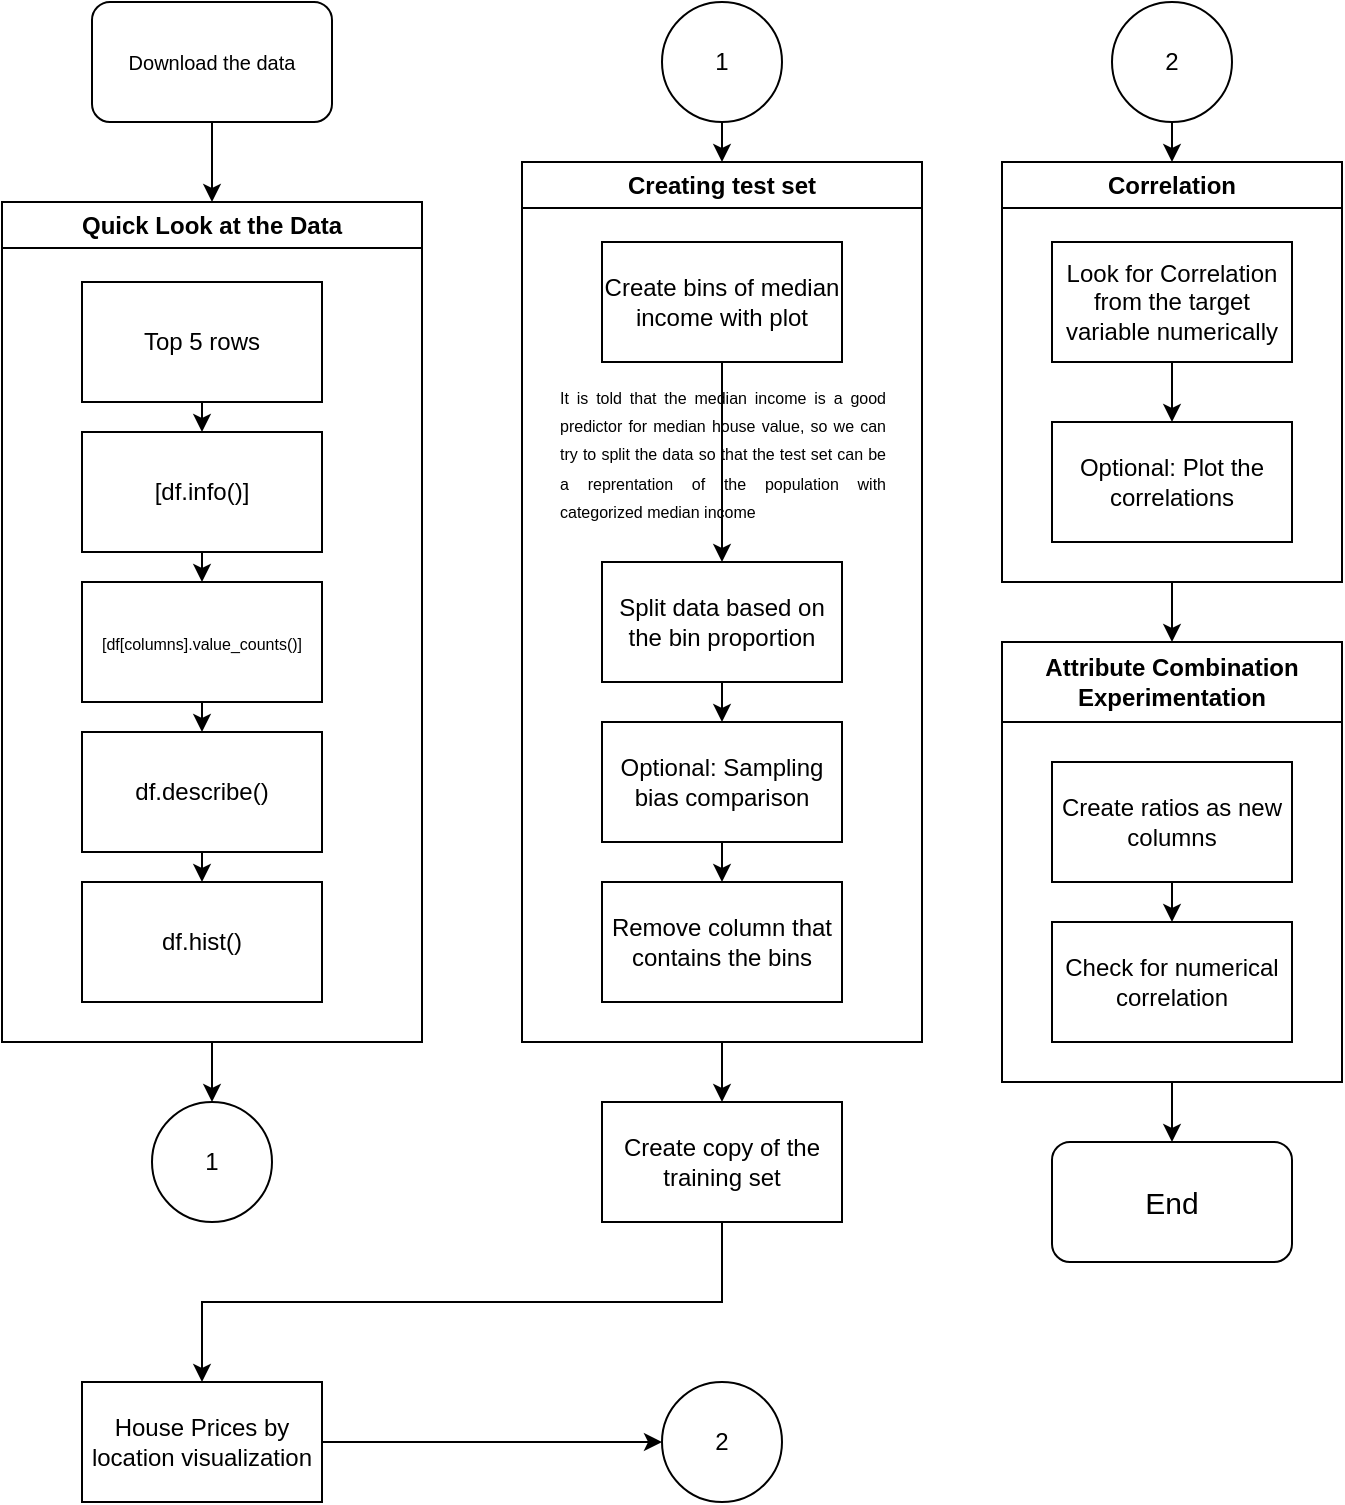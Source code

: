 <mxfile version="20.7.4" type="device" pages="2"><diagram id="AVsH1aiTlWGbBCq-Kt-U" name="Data Exploration"><mxGraphModel dx="1687" dy="1024" grid="1" gridSize="10" guides="1" tooltips="1" connect="1" arrows="1" fold="1" page="1" pageScale="1" pageWidth="1100" pageHeight="850" math="0" shadow="0"><root><mxCell id="0"/><mxCell id="1" parent="0"/><mxCell id="NeyFc42QmN-6XWj-eBrW-15" style="edgeStyle=orthogonalEdgeStyle;rounded=0;orthogonalLoop=1;jettySize=auto;html=1;exitX=0.5;exitY=1;exitDx=0;exitDy=0;fontSize=12;" parent="1" source="NeyFc42QmN-6XWj-eBrW-1" target="NeyFc42QmN-6XWj-eBrW-2" edge="1"><mxGeometry relative="1" as="geometry"/></mxCell><mxCell id="NeyFc42QmN-6XWj-eBrW-1" value="&lt;font style=&quot;font-size: 10px;&quot;&gt;Download the data&lt;/font&gt;" style="rounded=1;whiteSpace=wrap;html=1;" parent="1" vertex="1"><mxGeometry x="115" y="30" width="120" height="60" as="geometry"/></mxCell><mxCell id="NeyFc42QmN-6XWj-eBrW-25" style="edgeStyle=orthogonalEdgeStyle;rounded=0;orthogonalLoop=1;jettySize=auto;html=1;exitX=0.5;exitY=1;exitDx=0;exitDy=0;entryX=0.5;entryY=0;entryDx=0;entryDy=0;fontSize=12;" parent="1" source="NeyFc42QmN-6XWj-eBrW-2" target="NeyFc42QmN-6XWj-eBrW-24" edge="1"><mxGeometry relative="1" as="geometry"/></mxCell><mxCell id="NeyFc42QmN-6XWj-eBrW-2" value="Quick Look at the Data" style="swimlane;whiteSpace=wrap;html=1;" parent="1" vertex="1"><mxGeometry x="70" y="130" width="210" height="420" as="geometry"/></mxCell><mxCell id="NeyFc42QmN-6XWj-eBrW-30" style="edgeStyle=orthogonalEdgeStyle;rounded=0;orthogonalLoop=1;jettySize=auto;html=1;exitX=0.5;exitY=1;exitDx=0;exitDy=0;entryX=0.5;entryY=0;entryDx=0;entryDy=0;fontSize=12;" parent="NeyFc42QmN-6XWj-eBrW-2" source="NeyFc42QmN-6XWj-eBrW-4" target="NeyFc42QmN-6XWj-eBrW-5" edge="1"><mxGeometry relative="1" as="geometry"/></mxCell><mxCell id="NeyFc42QmN-6XWj-eBrW-4" value="Top 5 rows" style="rounded=0;whiteSpace=wrap;html=1;" parent="NeyFc42QmN-6XWj-eBrW-2" vertex="1"><mxGeometry x="40" y="40" width="120" height="60" as="geometry"/></mxCell><mxCell id="NeyFc42QmN-6XWj-eBrW-31" style="edgeStyle=orthogonalEdgeStyle;rounded=0;orthogonalLoop=1;jettySize=auto;html=1;exitX=0.5;exitY=1;exitDx=0;exitDy=0;entryX=0.5;entryY=0;entryDx=0;entryDy=0;fontSize=12;" parent="NeyFc42QmN-6XWj-eBrW-2" source="NeyFc42QmN-6XWj-eBrW-5" target="NeyFc42QmN-6XWj-eBrW-6" edge="1"><mxGeometry relative="1" as="geometry"/></mxCell><mxCell id="NeyFc42QmN-6XWj-eBrW-5" value="[df.info()]" style="rounded=0;whiteSpace=wrap;html=1;" parent="NeyFc42QmN-6XWj-eBrW-2" vertex="1"><mxGeometry x="40" y="115" width="120" height="60" as="geometry"/></mxCell><mxCell id="NeyFc42QmN-6XWj-eBrW-32" style="edgeStyle=orthogonalEdgeStyle;rounded=0;orthogonalLoop=1;jettySize=auto;html=1;exitX=0.5;exitY=1;exitDx=0;exitDy=0;entryX=0.5;entryY=0;entryDx=0;entryDy=0;fontSize=12;" parent="NeyFc42QmN-6XWj-eBrW-2" source="NeyFc42QmN-6XWj-eBrW-6" target="NeyFc42QmN-6XWj-eBrW-12" edge="1"><mxGeometry relative="1" as="geometry"/></mxCell><mxCell id="NeyFc42QmN-6XWj-eBrW-6" value="&lt;font style=&quot;font-size: 8px;&quot;&gt;[df[columns].value_counts()]&lt;/font&gt;" style="rounded=0;whiteSpace=wrap;html=1;" parent="NeyFc42QmN-6XWj-eBrW-2" vertex="1"><mxGeometry x="40" y="190" width="120" height="60" as="geometry"/></mxCell><mxCell id="NeyFc42QmN-6XWj-eBrW-33" style="edgeStyle=orthogonalEdgeStyle;rounded=0;orthogonalLoop=1;jettySize=auto;html=1;exitX=0.5;exitY=1;exitDx=0;exitDy=0;entryX=0.5;entryY=0;entryDx=0;entryDy=0;fontSize=12;" parent="NeyFc42QmN-6XWj-eBrW-2" source="NeyFc42QmN-6XWj-eBrW-12" target="NeyFc42QmN-6XWj-eBrW-13" edge="1"><mxGeometry relative="1" as="geometry"/></mxCell><mxCell id="NeyFc42QmN-6XWj-eBrW-12" value="&lt;font style=&quot;font-size: 12px;&quot;&gt;df.describe()&lt;/font&gt;" style="rounded=0;whiteSpace=wrap;html=1;" parent="NeyFc42QmN-6XWj-eBrW-2" vertex="1"><mxGeometry x="40" y="265" width="120" height="60" as="geometry"/></mxCell><mxCell id="NeyFc42QmN-6XWj-eBrW-13" value="&lt;font style=&quot;font-size: 12px;&quot;&gt;df.hist()&lt;/font&gt;" style="rounded=0;whiteSpace=wrap;html=1;" parent="NeyFc42QmN-6XWj-eBrW-2" vertex="1"><mxGeometry x="40" y="340" width="120" height="60" as="geometry"/></mxCell><mxCell id="NeyFc42QmN-6XWj-eBrW-50" style="edgeStyle=orthogonalEdgeStyle;rounded=0;orthogonalLoop=1;jettySize=auto;html=1;exitX=0.5;exitY=1;exitDx=0;exitDy=0;entryX=0.5;entryY=0;entryDx=0;entryDy=0;fontSize=12;" parent="1" source="NeyFc42QmN-6XWj-eBrW-17" target="NeyFc42QmN-6XWj-eBrW-49" edge="1"><mxGeometry relative="1" as="geometry"/></mxCell><mxCell id="NeyFc42QmN-6XWj-eBrW-17" value="Creating test set" style="swimlane;whiteSpace=wrap;html=1;" parent="1" vertex="1"><mxGeometry x="330" y="110" width="200" height="440" as="geometry"/></mxCell><mxCell id="NeyFc42QmN-6XWj-eBrW-35" style="edgeStyle=orthogonalEdgeStyle;rounded=0;orthogonalLoop=1;jettySize=auto;html=1;exitX=0.5;exitY=1;exitDx=0;exitDy=0;entryX=0.5;entryY=0;entryDx=0;entryDy=0;fontSize=12;" parent="NeyFc42QmN-6XWj-eBrW-17" source="NeyFc42QmN-6XWj-eBrW-18" target="NeyFc42QmN-6XWj-eBrW-20" edge="1"><mxGeometry relative="1" as="geometry"/></mxCell><mxCell id="NeyFc42QmN-6XWj-eBrW-18" value="Create bins of median income with plot&lt;br&gt;" style="rounded=0;whiteSpace=wrap;html=1;" parent="NeyFc42QmN-6XWj-eBrW-17" vertex="1"><mxGeometry x="40" y="40" width="120" height="60" as="geometry"/></mxCell><mxCell id="NeyFc42QmN-6XWj-eBrW-36" style="edgeStyle=orthogonalEdgeStyle;rounded=0;orthogonalLoop=1;jettySize=auto;html=1;exitX=0.5;exitY=1;exitDx=0;exitDy=0;entryX=0.5;entryY=0;entryDx=0;entryDy=0;fontSize=12;" parent="NeyFc42QmN-6XWj-eBrW-17" source="NeyFc42QmN-6XWj-eBrW-20" target="NeyFc42QmN-6XWj-eBrW-28" edge="1"><mxGeometry relative="1" as="geometry"/></mxCell><mxCell id="NeyFc42QmN-6XWj-eBrW-20" value="&lt;font style=&quot;font-size: 12px;&quot;&gt;Split data based on the bin proportion&lt;/font&gt;" style="rounded=0;whiteSpace=wrap;html=1;" parent="NeyFc42QmN-6XWj-eBrW-17" vertex="1"><mxGeometry x="40" y="200" width="120" height="60" as="geometry"/></mxCell><mxCell id="NeyFc42QmN-6XWj-eBrW-23" value="&lt;div style=&quot;text-align: justify;&quot;&gt;&lt;span style=&quot;font-size: 8px; background-color: initial;&quot;&gt;It is told that the median income is a good predictor for median house value, so we can try to split the data so that the test set can be a reprentation of the population with categorized median income&amp;nbsp;&lt;/span&gt;&lt;/div&gt;" style="text;html=1;strokeColor=none;fillColor=none;align=center;verticalAlign=middle;whiteSpace=wrap;rounded=0;fontSize=12;" parent="NeyFc42QmN-6XWj-eBrW-17" vertex="1"><mxGeometry x="17.5" y="130" width="165" height="30" as="geometry"/></mxCell><mxCell id="NeyFc42QmN-6XWj-eBrW-38" style="edgeStyle=orthogonalEdgeStyle;rounded=0;orthogonalLoop=1;jettySize=auto;html=1;exitX=0.5;exitY=1;exitDx=0;exitDy=0;entryX=0.5;entryY=0;entryDx=0;entryDy=0;fontSize=12;" parent="NeyFc42QmN-6XWj-eBrW-17" source="NeyFc42QmN-6XWj-eBrW-28" target="NeyFc42QmN-6XWj-eBrW-37" edge="1"><mxGeometry relative="1" as="geometry"/></mxCell><mxCell id="NeyFc42QmN-6XWj-eBrW-28" value="&lt;font style=&quot;font-size: 12px;&quot;&gt;Optional: Sampling bias comparison&lt;/font&gt;" style="rounded=0;whiteSpace=wrap;html=1;" parent="NeyFc42QmN-6XWj-eBrW-17" vertex="1"><mxGeometry x="40" y="280" width="120" height="60" as="geometry"/></mxCell><mxCell id="NeyFc42QmN-6XWj-eBrW-37" value="Remove column that contains the bins" style="rounded=0;whiteSpace=wrap;html=1;" parent="NeyFc42QmN-6XWj-eBrW-17" vertex="1"><mxGeometry x="40" y="360" width="120" height="60" as="geometry"/></mxCell><mxCell id="NeyFc42QmN-6XWj-eBrW-24" value="1" style="ellipse;whiteSpace=wrap;html=1;aspect=fixed;fontSize=12;" parent="1" vertex="1"><mxGeometry x="145" y="580" width="60" height="60" as="geometry"/></mxCell><mxCell id="NeyFc42QmN-6XWj-eBrW-27" style="edgeStyle=orthogonalEdgeStyle;rounded=0;orthogonalLoop=1;jettySize=auto;html=1;exitX=0.5;exitY=1;exitDx=0;exitDy=0;entryX=0.5;entryY=0;entryDx=0;entryDy=0;fontSize=12;" parent="1" source="NeyFc42QmN-6XWj-eBrW-26" target="NeyFc42QmN-6XWj-eBrW-17" edge="1"><mxGeometry relative="1" as="geometry"/></mxCell><mxCell id="NeyFc42QmN-6XWj-eBrW-26" value="1" style="ellipse;whiteSpace=wrap;html=1;aspect=fixed;fontSize=12;" parent="1" vertex="1"><mxGeometry x="400" y="30" width="60" height="60" as="geometry"/></mxCell><mxCell id="NeyFc42QmN-6XWj-eBrW-54" style="edgeStyle=orthogonalEdgeStyle;rounded=0;orthogonalLoop=1;jettySize=auto;html=1;exitX=1;exitY=0.5;exitDx=0;exitDy=0;entryX=0;entryY=0.5;entryDx=0;entryDy=0;fontSize=12;" parent="1" source="NeyFc42QmN-6XWj-eBrW-39" target="NeyFc42QmN-6XWj-eBrW-53" edge="1"><mxGeometry relative="1" as="geometry"/></mxCell><mxCell id="NeyFc42QmN-6XWj-eBrW-39" value="House Prices by location visualization" style="rounded=0;whiteSpace=wrap;html=1;" parent="1" vertex="1"><mxGeometry x="110" y="720" width="120" height="60" as="geometry"/></mxCell><mxCell id="NeyFc42QmN-6XWj-eBrW-67" style="edgeStyle=orthogonalEdgeStyle;rounded=0;orthogonalLoop=1;jettySize=auto;html=1;exitX=0.5;exitY=1;exitDx=0;exitDy=0;entryX=0.5;entryY=0;entryDx=0;entryDy=0;fontSize=12;" parent="1" source="NeyFc42QmN-6XWj-eBrW-44" target="NeyFc42QmN-6XWj-eBrW-63" edge="1"><mxGeometry relative="1" as="geometry"/></mxCell><mxCell id="NeyFc42QmN-6XWj-eBrW-44" value="Correlation" style="swimlane;whiteSpace=wrap;html=1;fontSize=12;" parent="1" vertex="1"><mxGeometry x="570" y="110" width="170" height="210" as="geometry"/></mxCell><mxCell id="NeyFc42QmN-6XWj-eBrW-60" style="edgeStyle=orthogonalEdgeStyle;rounded=0;orthogonalLoop=1;jettySize=auto;html=1;exitX=0.5;exitY=1;exitDx=0;exitDy=0;entryX=0.5;entryY=0;entryDx=0;entryDy=0;fontSize=12;" parent="NeyFc42QmN-6XWj-eBrW-44" source="NeyFc42QmN-6XWj-eBrW-41" target="NeyFc42QmN-6XWj-eBrW-45" edge="1"><mxGeometry relative="1" as="geometry"/></mxCell><mxCell id="NeyFc42QmN-6XWj-eBrW-41" value="Look for Correlation from the target variable numerically" style="rounded=0;whiteSpace=wrap;html=1;" parent="NeyFc42QmN-6XWj-eBrW-44" vertex="1"><mxGeometry x="25" y="40" width="120" height="60" as="geometry"/></mxCell><mxCell id="NeyFc42QmN-6XWj-eBrW-45" value="Optional: Plot the correlations" style="rounded=0;whiteSpace=wrap;html=1;" parent="NeyFc42QmN-6XWj-eBrW-44" vertex="1"><mxGeometry x="25" y="130" width="120" height="60" as="geometry"/></mxCell><mxCell id="NeyFc42QmN-6XWj-eBrW-51" style="edgeStyle=orthogonalEdgeStyle;rounded=0;orthogonalLoop=1;jettySize=auto;html=1;exitX=0.5;exitY=1;exitDx=0;exitDy=0;entryX=0.5;entryY=0;entryDx=0;entryDy=0;fontSize=12;" parent="1" source="NeyFc42QmN-6XWj-eBrW-49" target="NeyFc42QmN-6XWj-eBrW-39" edge="1"><mxGeometry relative="1" as="geometry"/></mxCell><mxCell id="NeyFc42QmN-6XWj-eBrW-49" value="Create copy of the training set" style="rounded=0;whiteSpace=wrap;html=1;" parent="1" vertex="1"><mxGeometry x="370" y="580" width="120" height="60" as="geometry"/></mxCell><mxCell id="NeyFc42QmN-6XWj-eBrW-53" value="2" style="ellipse;whiteSpace=wrap;html=1;aspect=fixed;fontSize=12;" parent="1" vertex="1"><mxGeometry x="400" y="720" width="60" height="60" as="geometry"/></mxCell><mxCell id="NeyFc42QmN-6XWj-eBrW-62" style="edgeStyle=orthogonalEdgeStyle;rounded=0;orthogonalLoop=1;jettySize=auto;html=1;exitX=0.5;exitY=1;exitDx=0;exitDy=0;entryX=0.5;entryY=0;entryDx=0;entryDy=0;fontSize=12;" parent="1" source="NeyFc42QmN-6XWj-eBrW-61" target="NeyFc42QmN-6XWj-eBrW-44" edge="1"><mxGeometry relative="1" as="geometry"/></mxCell><mxCell id="NeyFc42QmN-6XWj-eBrW-61" value="2" style="ellipse;whiteSpace=wrap;html=1;aspect=fixed;fontSize=12;" parent="1" vertex="1"><mxGeometry x="625" y="30" width="60" height="60" as="geometry"/></mxCell><mxCell id="L_RUZqz__n6umb5VjW8_-2" style="edgeStyle=orthogonalEdgeStyle;rounded=0;orthogonalLoop=1;jettySize=auto;html=1;exitX=0.5;exitY=1;exitDx=0;exitDy=0;entryX=0.5;entryY=0;entryDx=0;entryDy=0;fontSize=12;" parent="1" source="NeyFc42QmN-6XWj-eBrW-63" target="L_RUZqz__n6umb5VjW8_-1" edge="1"><mxGeometry relative="1" as="geometry"/></mxCell><mxCell id="NeyFc42QmN-6XWj-eBrW-63" value="Attribute Combination Experimentation" style="swimlane;whiteSpace=wrap;html=1;fontSize=12;startSize=40;" parent="1" vertex="1"><mxGeometry x="570" y="350" width="170" height="220" as="geometry"/></mxCell><mxCell id="NeyFc42QmN-6XWj-eBrW-64" style="edgeStyle=orthogonalEdgeStyle;rounded=0;orthogonalLoop=1;jettySize=auto;html=1;exitX=0.5;exitY=1;exitDx=0;exitDy=0;entryX=0.5;entryY=0;entryDx=0;entryDy=0;fontSize=12;" parent="NeyFc42QmN-6XWj-eBrW-63" source="NeyFc42QmN-6XWj-eBrW-65" target="NeyFc42QmN-6XWj-eBrW-66" edge="1"><mxGeometry relative="1" as="geometry"/></mxCell><mxCell id="NeyFc42QmN-6XWj-eBrW-65" value="Create ratios as new columns" style="rounded=0;whiteSpace=wrap;html=1;" parent="NeyFc42QmN-6XWj-eBrW-63" vertex="1"><mxGeometry x="25" y="60" width="120" height="60" as="geometry"/></mxCell><mxCell id="NeyFc42QmN-6XWj-eBrW-66" value="Check for numerical correlation" style="rounded=0;whiteSpace=wrap;html=1;" parent="NeyFc42QmN-6XWj-eBrW-63" vertex="1"><mxGeometry x="25" y="140" width="120" height="60" as="geometry"/></mxCell><mxCell id="L_RUZqz__n6umb5VjW8_-1" value="&lt;font style=&quot;font-size: 15px;&quot;&gt;End&lt;/font&gt;" style="rounded=1;whiteSpace=wrap;html=1;" parent="1" vertex="1"><mxGeometry x="595" y="600" width="120" height="60" as="geometry"/></mxCell></root></mxGraphModel></diagram><diagram id="C1Dy0sumIADCSp3I1GDt" name="ML Preparation"><mxGraphModel dx="1434" dy="870" grid="1" gridSize="10" guides="1" tooltips="1" connect="1" arrows="1" fold="1" page="1" pageScale="1" pageWidth="1100" pageHeight="850" math="0" shadow="0"><root><mxCell id="0"/><mxCell id="1" parent="0"/><mxCell id="YpZLcJrfA9sfPcuoV_py-21" style="edgeStyle=orthogonalEdgeStyle;rounded=0;orthogonalLoop=1;jettySize=auto;html=1;exitX=0.5;exitY=1;exitDx=0;exitDy=0;entryX=0.5;entryY=0;entryDx=0;entryDy=0;fontSize=8;" parent="1" source="0DfCtprW37magEXWwUce-1" target="YpZLcJrfA9sfPcuoV_py-18" edge="1"><mxGeometry relative="1" as="geometry"/></mxCell><mxCell id="0DfCtprW37magEXWwUce-1" value="Create dataframe with features only" style="rounded=1;whiteSpace=wrap;html=1;fontSize=12;" parent="1" vertex="1"><mxGeometry x="40" y="40" width="120" height="60" as="geometry"/></mxCell><mxCell id="YpZLcJrfA9sfPcuoV_py-13" value="&lt;font style=&quot;font-size: 8px;&quot;&gt;From the x_train stratified dataset&lt;/font&gt;" style="text;html=1;strokeColor=none;fillColor=none;align=center;verticalAlign=middle;whiteSpace=wrap;rounded=0;fontSize=10;" parent="1" vertex="1"><mxGeometry x="35" y="100" width="130" height="20" as="geometry"/></mxCell><mxCell id="YpZLcJrfA9sfPcuoV_py-25" style="edgeStyle=orthogonalEdgeStyle;rounded=0;orthogonalLoop=1;jettySize=auto;html=1;exitX=0.5;exitY=1;exitDx=0;exitDy=0;entryX=0.5;entryY=0;entryDx=0;entryDy=0;fontSize=8;" parent="1" source="YpZLcJrfA9sfPcuoV_py-18" target="YpZLcJrfA9sfPcuoV_py-22" edge="1"><mxGeometry relative="1" as="geometry"/></mxCell><mxCell id="YpZLcJrfA9sfPcuoV_py-18" value="&lt;span style=&quot;font-size: 12px;&quot;&gt;Create dataframe with target only&lt;/span&gt;" style="rounded=0;whiteSpace=wrap;html=1;fontSize=8;" parent="1" vertex="1"><mxGeometry x="40" y="140" width="120" height="60" as="geometry"/></mxCell><mxCell id="YpZLcJrfA9sfPcuoV_py-26" style="edgeStyle=orthogonalEdgeStyle;rounded=0;orthogonalLoop=1;jettySize=auto;html=1;exitX=0.5;exitY=1;exitDx=0;exitDy=0;entryX=0.5;entryY=0;entryDx=0;entryDy=0;fontSize=8;" parent="1" source="YpZLcJrfA9sfPcuoV_py-22" target="YpZLcJrfA9sfPcuoV_py-23" edge="1"><mxGeometry relative="1" as="geometry"/></mxCell><mxCell id="YpZLcJrfA9sfPcuoV_py-22" value="&lt;span style=&quot;font-size: 12px;&quot;&gt;Data Cleaning&lt;/span&gt;" style="rounded=0;whiteSpace=wrap;html=1;fontSize=8;" parent="1" vertex="1"><mxGeometry x="40" y="220" width="120" height="60" as="geometry"/></mxCell><mxCell id="YpZLcJrfA9sfPcuoV_py-28" style="edgeStyle=orthogonalEdgeStyle;rounded=0;orthogonalLoop=1;jettySize=auto;html=1;exitX=0.5;exitY=1;exitDx=0;exitDy=0;entryX=0.5;entryY=0;entryDx=0;entryDy=0;fontSize=8;" parent="1" source="YpZLcJrfA9sfPcuoV_py-23" target="YpZLcJrfA9sfPcuoV_py-27" edge="1"><mxGeometry relative="1" as="geometry"/></mxCell><mxCell id="YpZLcJrfA9sfPcuoV_py-23" value="&lt;span style=&quot;font-size: 12px;&quot;&gt;Optional: Dropping Outliers&lt;/span&gt;" style="rounded=0;whiteSpace=wrap;html=1;fontSize=8;" parent="1" vertex="1"><mxGeometry x="40" y="300" width="120" height="60" as="geometry"/></mxCell><mxCell id="YpZLcJrfA9sfPcuoV_py-27" value="&lt;span style=&quot;font-size: 12px;&quot;&gt;Categorical Encoding&lt;/span&gt;" style="rounded=0;whiteSpace=wrap;html=1;fontSize=8;" parent="1" vertex="1"><mxGeometry x="40" y="380" width="120" height="60" as="geometry"/></mxCell></root></mxGraphModel></diagram></mxfile>